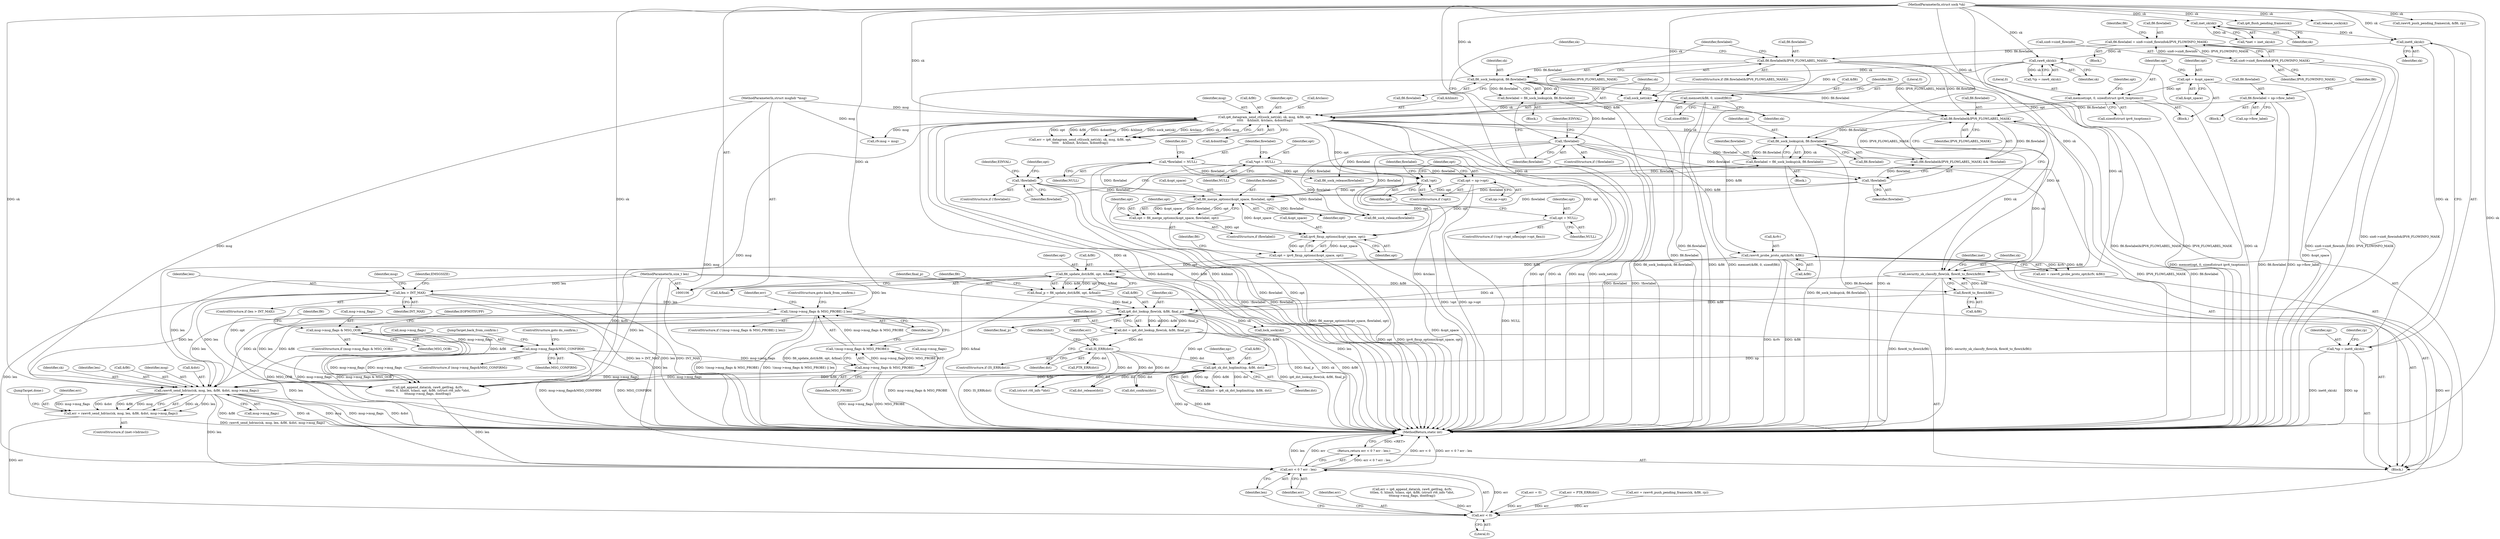 digraph "1_linux_45f6fad84cc305103b28d73482b344d7f5b76f39_13@API" {
"1000651" [label="(Call,rawv6_send_hdrinc(sk, msg, len, &fl6, &dst, msg->msg_flags))"];
"1000594" [label="(Call,ip6_dst_lookup_flow(sk, &fl6, final_p))"];
"1000578" [label="(Call,security_sk_classify_flow(sk, flowi6_to_flowi(&fl6)))"];
"1000393" [label="(Call,ip6_datagram_send_ctl(sock_net(sk), sk, msg, &fl6, opt,\n\t\t\t\t\t    &hlimit, &tclass, &dontfrag))"];
"1000394" [label="(Call,sock_net(sk))"];
"1000279" [label="(Call,fl6_sock_lookup(sk, fl6.flowlabel))"];
"1000128" [label="(Call,raw6_sk(sk))"];
"1000123" [label="(Call,inet6_sk(sk))"];
"1000118" [label="(Call,inet_sk(sk))"];
"1000107" [label="(MethodParameterIn,struct sock *sk)"];
"1000271" [label="(Call,fl6.flowlabel&IPV6_FLOWLABEL_MASK)"];
"1000261" [label="(Call,fl6.flowlabel = sin6->sin6_flowinfo&IPV6_FLOWINFO_MASK)"];
"1000265" [label="(Call,sin6->sin6_flowinfo&IPV6_FLOWINFO_MASK)"];
"1000108" [label="(MethodParameterIn,struct msghdr *msg)"];
"1000183" [label="(Call,memset(&fl6, 0, sizeof(fl6)))"];
"1000380" [label="(Call,memset(opt, 0, sizeof(struct ipv6_txoptions)))"];
"1000376" [label="(Call,opt = &opt_space)"];
"1000428" [label="(Call,fl6_sock_lookup(sk, fl6.flowlabel))"];
"1000418" [label="(Call,fl6.flowlabel&IPV6_FLOWLABEL_MASK)"];
"1000351" [label="(Call,fl6.flowlabel = np->flow_label)"];
"1000580" [label="(Call,flowi6_to_flowi(&fl6))"];
"1000541" [label="(Call,fl6_update_dst(&fl6, opt, &final))"];
"1000491" [label="(Call,rawv6_probe_proto_opt(&rfv, &fl6))"];
"1000468" [label="(Call,opt = ipv6_fixup_options(&opt_space, opt))"];
"1000470" [label="(Call,ipv6_fixup_options(&opt_space, opt))"];
"1000463" [label="(Call,fl6_merge_options(&opt_space, flowlabel, opt))"];
"1000285" [label="(Call,!flowlabel)"];
"1000277" [label="(Call,flowlabel = fl6_sock_lookup(sk, fl6.flowlabel))"];
"1000423" [label="(Call,!flowlabel)"];
"1000135" [label="(Call,*flowlabel = NULL)"];
"1000434" [label="(Call,!flowlabel)"];
"1000426" [label="(Call,flowlabel = fl6_sock_lookup(sk, fl6.flowlabel))"];
"1000454" [label="(Call,opt = np->opt)"];
"1000452" [label="(Call,!opt)"];
"1000131" [label="(Call,*opt = NULL)"];
"1000448" [label="(Call,opt = NULL)"];
"1000461" [label="(Call,opt = fl6_merge_options(&opt_space, flowlabel, opt))"];
"1000539" [label="(Call,final_p = fl6_update_dst(&fl6, opt, &final))"];
"1000168" [label="(Call,len > INT_MAX)"];
"1000109" [label="(MethodParameterIn,size_t len)"];
"1000725" [label="(Call,!(msg->msg_flags & MSG_PROBE) || len)"];
"1000726" [label="(Call,!(msg->msg_flags & MSG_PROBE))"];
"1000727" [label="(Call,msg->msg_flags & MSG_PROBE)"];
"1000638" [label="(Call,msg->msg_flags&MSG_CONFIRM)"];
"1000175" [label="(Call,msg->msg_flags & MSG_OOB)"];
"1000614" [label="(Call,ip6_sk_dst_hoplimit(np, &fl6, dst))"];
"1000121" [label="(Call,*np = inet6_sk(sk))"];
"1000600" [label="(Call,IS_ERR(dst))"];
"1000592" [label="(Call,dst = ip6_dst_lookup_flow(sk, &fl6, final_p))"];
"1000649" [label="(Call,err = rawv6_send_hdrinc(sk, msg, len, &fl6, &dst, msg->msg_flags))"];
"1000716" [label="(Call,err < 0)"];
"1000715" [label="(Call,err < 0 ? err : len)"];
"1000714" [label="(Return,return err < 0 ? err : len;)"];
"1000123" [label="(Call,inet6_sk(sk))"];
"1000167" [label="(ControlStructure,if (len > INT_MAX))"];
"1000615" [label="(Identifier,np)"];
"1000183" [label="(Call,memset(&fl6, 0, sizeof(fl6)))"];
"1000430" [label="(Call,fl6.flowlabel)"];
"1000433" [label="(ControlStructure,if (!flowlabel))"];
"1000173" [label="(Identifier,EMSGSIZE)"];
"1000179" [label="(Identifier,MSG_OOB)"];
"1000168" [label="(Call,len > INT_MAX)"];
"1000689" [label="(Call,ip6_flush_pending_frames(sk))"];
"1000169" [label="(Identifier,len)"];
"1000137" [label="(Identifier,NULL)"];
"1000467" [label="(Identifier,opt)"];
"1000653" [label="(Identifier,msg)"];
"1000599" [label="(ControlStructure,if (IS_ERR(dst)))"];
"1000717" [label="(Identifier,err)"];
"1000580" [label="(Call,flowi6_to_flowi(&fl6))"];
"1000716" [label="(Call,err < 0)"];
"1000383" [label="(Call,sizeof(struct ipv6_txoptions))"];
"1000191" [label="(Identifier,fl6)"];
"1000639" [label="(Call,msg->msg_flags)"];
"1000272" [label="(Call,fl6.flowlabel)"];
"1000140" [label="(Identifier,dst)"];
"1000594" [label="(Call,ip6_dst_lookup_flow(sk, &fl6, final_p))"];
"1000712" [label="(Call,fl6_sock_release(flowlabel))"];
"1000378" [label="(Call,&opt_space)"];
"1000187" [label="(Call,sizeof(fl6))"];
"1000110" [label="(Block,)"];
"1000666" [label="(Call,err = ip6_append_data(sk, raw6_getfrag, &rfv,\n\t\t\tlen, 0, hlimit, tclass, opt, &fl6, (struct rt6_info *)dst,\n\t\t\tmsg->msg_flags, dontfrag))"];
"1000417" [label="(Call,(fl6.flowlabel&IPV6_FLOWLABEL_MASK) && !flowlabel)"];
"1000351" [label="(Call,fl6.flowlabel = np->flow_label)"];
"1000330" [label="(Block,)"];
"1000400" [label="(Identifier,opt)"];
"1000185" [label="(Identifier,fl6)"];
"1000668" [label="(Call,ip6_append_data(sk, raw6_getfrag, &rfv,\n\t\t\tlen, 0, hlimit, tclass, opt, &fl6, (struct rt6_info *)dst,\n\t\t\tmsg->msg_flags, dontfrag))"];
"1000461" [label="(Call,opt = fl6_merge_options(&opt_space, flowlabel, opt))"];
"1000448" [label="(Call,opt = NULL)"];
"1000460" [label="(Identifier,flowlabel)"];
"1000610" [label="(Identifier,hlimit)"];
"1000657" [label="(Call,&dst)"];
"1000579" [label="(Identifier,sk)"];
"1000491" [label="(Call,rawv6_probe_proto_opt(&rfv, &fl6))"];
"1000273" [label="(Identifier,fl6)"];
"1000595" [label="(Identifier,sk)"];
"1000129" [label="(Identifier,sk)"];
"1000725" [label="(Call,!(msg->msg_flags & MSG_PROBE) || len)"];
"1000281" [label="(Call,fl6.flowlabel)"];
"1000280" [label="(Identifier,sk)"];
"1000393" [label="(Call,ip6_datagram_send_ctl(sock_net(sk), sk, msg, &fl6, opt,\n\t\t\t\t\t    &hlimit, &tclass, &dontfrag))"];
"1000395" [label="(Identifier,sk)"];
"1000275" [label="(Identifier,IPV6_FLOWLABEL_MASK)"];
"1000131" [label="(Call,*opt = NULL)"];
"1000391" [label="(Call,err = ip6_datagram_send_ctl(sock_net(sk), sk, msg, &fl6, opt,\n\t\t\t\t\t    &hlimit, &tclass, &dontfrag))"];
"1000651" [label="(Call,rawv6_send_hdrinc(sk, msg, len, &fl6, &dst, msg->msg_flags))"];
"1000276" [label="(Block,)"];
"1000649" [label="(Call,err = rawv6_send_hdrinc(sk, msg, len, &fl6, &dst, msg->msg_flags))"];
"1000706" [label="(Call,release_sock(sk))"];
"1000456" [label="(Call,np->opt)"];
"1000285" [label="(Call,!flowlabel)"];
"1000427" [label="(Identifier,flowlabel)"];
"1000175" [label="(Call,msg->msg_flags & MSG_OOB)"];
"1000581" [label="(Call,&fl6)"];
"1000732" [label="(Identifier,len)"];
"1000463" [label="(Call,fl6_merge_options(&opt_space, flowlabel, opt))"];
"1000462" [label="(Identifier,opt)"];
"1000426" [label="(Call,flowlabel = fl6_sock_lookup(sk, fl6.flowlabel))"];
"1000468" [label="(Call,opt = ipv6_fixup_options(&opt_space, opt))"];
"1000128" [label="(Call,raw6_sk(sk))"];
"1000425" [label="(Block,)"];
"1000126" [label="(Call,*rp = raw6_sk(sk))"];
"1000708" [label="(JumpTarget,done:)"];
"1000714" [label="(Return,return err < 0 ? err : len;)"];
"1000645" [label="(ControlStructure,if (inet->hdrincl))"];
"1000394" [label="(Call,sock_net(sk))"];
"1000271" [label="(Call,fl6.flowlabel&IPV6_FLOWLABEL_MASK)"];
"1000265" [label="(Call,sin6->sin6_flowinfo&IPV6_FLOWINFO_MASK)"];
"1000403" [label="(Call,&tclass)"];
"1000381" [label="(Identifier,opt)"];
"1000455" [label="(Identifier,opt)"];
"1000382" [label="(Literal,0)"];
"1000398" [label="(Call,&fl6)"];
"1000186" [label="(Literal,0)"];
"1000735" [label="(Identifier,err)"];
"1000119" [label="(Identifier,sk)"];
"1000396" [label="(Identifier,sk)"];
"1000466" [label="(Identifier,flowlabel)"];
"1000107" [label="(MethodParameterIn,struct sock *sk)"];
"1000108" [label="(MethodParameterIn,struct msghdr *msg)"];
"1000452" [label="(Call,!opt)"];
"1000450" [label="(Identifier,NULL)"];
"1000644" [label="(JumpTarget,back_from_confirm:)"];
"1000270" [label="(ControlStructure,if (fl6.flowlabel&IPV6_FLOWLABEL_MASK))"];
"1000266" [label="(Call,sin6->sin6_flowinfo)"];
"1000352" [label="(Call,fl6.flowlabel)"];
"1000261" [label="(Call,fl6.flowlabel = sin6->sin6_flowinfo&IPV6_FLOWINFO_MASK)"];
"1000664" [label="(Call,lock_sock(sk))"];
"1000541" [label="(Call,fl6_update_dst(&fl6, opt, &final))"];
"1000601" [label="(Identifier,dst)"];
"1000612" [label="(Call,hlimit = ip6_sk_dst_hoplimit(np, &fl6, dst))"];
"1000600" [label="(Call,IS_ERR(dst))"];
"1000269" [label="(Identifier,IPV6_FLOWINFO_MASK)"];
"1000451" [label="(ControlStructure,if (!opt))"];
"1000652" [label="(Identifier,sk)"];
"1000423" [label="(Call,!flowlabel)"];
"1000720" [label="(Identifier,len)"];
"1000118" [label="(Call,inet_sk(sk))"];
"1000377" [label="(Identifier,opt)"];
"1000453" [label="(Identifier,opt)"];
"1000722" [label="(Call,dst_confirm(dst))"];
"1000262" [label="(Call,fl6.flowlabel)"];
"1000596" [label="(Call,&fl6)"];
"1000476" [label="(Identifier,fl6)"];
"1000614" [label="(Call,ip6_sk_dst_hoplimit(np, &fl6, dst))"];
"1000454" [label="(Call,opt = np->opt)"];
"1000136" [label="(Identifier,flowlabel)"];
"1000132" [label="(Identifier,opt)"];
"1000539" [label="(Call,final_p = fl6_update_dst(&fl6, opt, &final))"];
"1000376" [label="(Call,opt = &opt_space)"];
"1000680" [label="(Call,(struct rt6_info *)dst)"];
"1000434" [label="(Call,!flowlabel)"];
"1000659" [label="(Call,msg->msg_flags)"];
"1000544" [label="(Identifier,opt)"];
"1000724" [label="(ControlStructure,if (!(msg->msg_flags & MSG_PROBE) || len))"];
"1000637" [label="(ControlStructure,if (msg->msg_flags&MSG_CONFIRM))"];
"1000135" [label="(Call,*flowlabel = NULL)"];
"1000412" [label="(Call,fl6_sock_release(flowlabel))"];
"1000618" [label="(Identifier,dst)"];
"1000418" [label="(Call,fl6.flowlabel&IPV6_FLOWLABEL_MASK)"];
"1000593" [label="(Identifier,dst)"];
"1000719" [label="(Identifier,err)"];
"1000734" [label="(Call,err = 0)"];
"1000109" [label="(MethodParameterIn,size_t len)"];
"1000727" [label="(Call,msg->msg_flags & MSG_PROBE)"];
"1000177" [label="(Identifier,msg)"];
"1000642" [label="(Identifier,MSG_CONFIRM)"];
"1000654" [label="(Identifier,len)"];
"1000122" [label="(Identifier,np)"];
"1000422" [label="(Identifier,IPV6_FLOWLABEL_MASK)"];
"1000479" [label="(Call,rfv.msg = msg)"];
"1000133" [label="(Identifier,NULL)"];
"1000277" [label="(Call,flowlabel = fl6_sock_lookup(sk, fl6.flowlabel))"];
"1000170" [label="(Identifier,INT_MAX)"];
"1000598" [label="(Identifier,final_p)"];
"1000449" [label="(Identifier,opt)"];
"1000738" [label="(MethodReturn,static int)"];
"1000429" [label="(Identifier,sk)"];
"1000650" [label="(Identifier,err)"];
"1000471" [label="(Call,&opt_space)"];
"1000603" [label="(Call,err = PTR_ERR(dst))"];
"1000655" [label="(Call,&fl6)"];
"1000116" [label="(Call,*inet = inet_sk(sk))"];
"1000585" [label="(Identifier,inet)"];
"1000380" [label="(Call,memset(opt, 0, sizeof(struct ipv6_txoptions)))"];
"1000592" [label="(Call,dst = ip6_dst_lookup_flow(sk, &fl6, final_p))"];
"1000361" [label="(Identifier,fl6)"];
"1000439" [label="(ControlStructure,if (!(opt->opt_nflen|opt->opt_flen)))"];
"1000401" [label="(Call,&hlimit)"];
"1000731" [label="(Identifier,MSG_PROBE)"];
"1000289" [label="(Identifier,EINVAL)"];
"1000284" [label="(ControlStructure,if (!flowlabel))"];
"1000604" [label="(Identifier,err)"];
"1000551" [label="(Identifier,fl6)"];
"1000718" [label="(Literal,0)"];
"1000492" [label="(Call,&rfv)"];
"1000375" [label="(Block,)"];
"1000470" [label="(Call,ipv6_fixup_options(&opt_space, opt))"];
"1000715" [label="(Call,err < 0 ? err : len)"];
"1000443" [label="(Identifier,opt)"];
"1000174" [label="(ControlStructure,if (msg->msg_flags & MSG_OOB))"];
"1000638" [label="(Call,msg->msg_flags&MSG_CONFIRM)"];
"1000464" [label="(Call,&opt_space)"];
"1000121" [label="(Call,*np = inet6_sk(sk))"];
"1000176" [label="(Call,msg->msg_flags)"];
"1000127" [label="(Identifier,rp)"];
"1000279" [label="(Call,fl6_sock_lookup(sk, fl6.flowlabel))"];
"1000540" [label="(Identifier,final_p)"];
"1000616" [label="(Call,&fl6)"];
"1000578" [label="(Call,security_sk_classify_flow(sk, flowi6_to_flowi(&fl6)))"];
"1000405" [label="(Call,&dontfrag)"];
"1000397" [label="(Identifier,msg)"];
"1000733" [label="(ControlStructure,goto back_from_confirm;)"];
"1000438" [label="(Identifier,EINVAL)"];
"1000726" [label="(Call,!(msg->msg_flags & MSG_PROBE))"];
"1000278" [label="(Identifier,flowlabel)"];
"1000294" [label="(Identifier,sk)"];
"1000355" [label="(Call,np->flow_label)"];
"1000545" [label="(Call,&final)"];
"1000419" [label="(Call,fl6.flowlabel)"];
"1000701" [label="(Call,rawv6_push_pending_frames(sk, &fl6, rp))"];
"1000428" [label="(Call,fl6_sock_lookup(sk, fl6.flowlabel))"];
"1000473" [label="(Identifier,opt)"];
"1000435" [label="(Identifier,flowlabel)"];
"1000605" [label="(Call,PTR_ERR(dst))"];
"1000643" [label="(ControlStructure,goto do_confirm;)"];
"1000459" [label="(ControlStructure,if (flowlabel))"];
"1000728" [label="(Call,msg->msg_flags)"];
"1000709" [label="(Call,dst_release(dst))"];
"1000542" [label="(Call,&fl6)"];
"1000286" [label="(Identifier,flowlabel)"];
"1000387" [label="(Identifier,opt)"];
"1000469" [label="(Identifier,opt)"];
"1000260" [label="(Block,)"];
"1000424" [label="(Identifier,flowlabel)"];
"1000699" [label="(Call,err = rawv6_push_pending_frames(sk, &fl6, rp))"];
"1000489" [label="(Call,err = rawv6_probe_proto_opt(&rfv, &fl6))"];
"1000182" [label="(Identifier,EOPNOTSUPP)"];
"1000494" [label="(Call,&fl6)"];
"1000124" [label="(Identifier,sk)"];
"1000184" [label="(Call,&fl6)"];
"1000651" -> "1000649"  [label="AST: "];
"1000651" -> "1000659"  [label="CFG: "];
"1000652" -> "1000651"  [label="AST: "];
"1000653" -> "1000651"  [label="AST: "];
"1000654" -> "1000651"  [label="AST: "];
"1000655" -> "1000651"  [label="AST: "];
"1000657" -> "1000651"  [label="AST: "];
"1000659" -> "1000651"  [label="AST: "];
"1000649" -> "1000651"  [label="CFG: "];
"1000651" -> "1000738"  [label="DDG: &fl6"];
"1000651" -> "1000738"  [label="DDG: sk"];
"1000651" -> "1000738"  [label="DDG: msg"];
"1000651" -> "1000738"  [label="DDG: msg->msg_flags"];
"1000651" -> "1000738"  [label="DDG: &dst"];
"1000651" -> "1000649"  [label="DDG: sk"];
"1000651" -> "1000649"  [label="DDG: len"];
"1000651" -> "1000649"  [label="DDG: msg->msg_flags"];
"1000651" -> "1000649"  [label="DDG: &dst"];
"1000651" -> "1000649"  [label="DDG: &fl6"];
"1000651" -> "1000649"  [label="DDG: msg"];
"1000594" -> "1000651"  [label="DDG: sk"];
"1000594" -> "1000651"  [label="DDG: &fl6"];
"1000107" -> "1000651"  [label="DDG: sk"];
"1000108" -> "1000651"  [label="DDG: msg"];
"1000393" -> "1000651"  [label="DDG: msg"];
"1000168" -> "1000651"  [label="DDG: len"];
"1000725" -> "1000651"  [label="DDG: len"];
"1000109" -> "1000651"  [label="DDG: len"];
"1000614" -> "1000651"  [label="DDG: &fl6"];
"1000638" -> "1000651"  [label="DDG: msg->msg_flags"];
"1000727" -> "1000651"  [label="DDG: msg->msg_flags"];
"1000651" -> "1000715"  [label="DDG: len"];
"1000594" -> "1000592"  [label="AST: "];
"1000594" -> "1000598"  [label="CFG: "];
"1000595" -> "1000594"  [label="AST: "];
"1000596" -> "1000594"  [label="AST: "];
"1000598" -> "1000594"  [label="AST: "];
"1000592" -> "1000594"  [label="CFG: "];
"1000594" -> "1000738"  [label="DDG: final_p"];
"1000594" -> "1000738"  [label="DDG: sk"];
"1000594" -> "1000738"  [label="DDG: &fl6"];
"1000594" -> "1000592"  [label="DDG: sk"];
"1000594" -> "1000592"  [label="DDG: &fl6"];
"1000594" -> "1000592"  [label="DDG: final_p"];
"1000578" -> "1000594"  [label="DDG: sk"];
"1000107" -> "1000594"  [label="DDG: sk"];
"1000580" -> "1000594"  [label="DDG: &fl6"];
"1000539" -> "1000594"  [label="DDG: final_p"];
"1000594" -> "1000614"  [label="DDG: &fl6"];
"1000594" -> "1000664"  [label="DDG: sk"];
"1000594" -> "1000668"  [label="DDG: &fl6"];
"1000578" -> "1000110"  [label="AST: "];
"1000578" -> "1000580"  [label="CFG: "];
"1000579" -> "1000578"  [label="AST: "];
"1000580" -> "1000578"  [label="AST: "];
"1000585" -> "1000578"  [label="CFG: "];
"1000578" -> "1000738"  [label="DDG: flowi6_to_flowi(&fl6)"];
"1000578" -> "1000738"  [label="DDG: security_sk_classify_flow(sk, flowi6_to_flowi(&fl6))"];
"1000393" -> "1000578"  [label="DDG: sk"];
"1000279" -> "1000578"  [label="DDG: sk"];
"1000128" -> "1000578"  [label="DDG: sk"];
"1000428" -> "1000578"  [label="DDG: sk"];
"1000107" -> "1000578"  [label="DDG: sk"];
"1000580" -> "1000578"  [label="DDG: &fl6"];
"1000393" -> "1000391"  [label="AST: "];
"1000393" -> "1000405"  [label="CFG: "];
"1000394" -> "1000393"  [label="AST: "];
"1000396" -> "1000393"  [label="AST: "];
"1000397" -> "1000393"  [label="AST: "];
"1000398" -> "1000393"  [label="AST: "];
"1000400" -> "1000393"  [label="AST: "];
"1000401" -> "1000393"  [label="AST: "];
"1000403" -> "1000393"  [label="AST: "];
"1000405" -> "1000393"  [label="AST: "];
"1000391" -> "1000393"  [label="CFG: "];
"1000393" -> "1000738"  [label="DDG: sk"];
"1000393" -> "1000738"  [label="DDG: msg"];
"1000393" -> "1000738"  [label="DDG: sock_net(sk)"];
"1000393" -> "1000738"  [label="DDG: &dontfrag"];
"1000393" -> "1000738"  [label="DDG: &fl6"];
"1000393" -> "1000738"  [label="DDG: &hlimit"];
"1000393" -> "1000738"  [label="DDG: &tclass"];
"1000393" -> "1000738"  [label="DDG: opt"];
"1000393" -> "1000391"  [label="DDG: opt"];
"1000393" -> "1000391"  [label="DDG: &fl6"];
"1000393" -> "1000391"  [label="DDG: &dontfrag"];
"1000393" -> "1000391"  [label="DDG: &hlimit"];
"1000393" -> "1000391"  [label="DDG: sock_net(sk)"];
"1000393" -> "1000391"  [label="DDG: &tclass"];
"1000393" -> "1000391"  [label="DDG: sk"];
"1000393" -> "1000391"  [label="DDG: msg"];
"1000394" -> "1000393"  [label="DDG: sk"];
"1000107" -> "1000393"  [label="DDG: sk"];
"1000108" -> "1000393"  [label="DDG: msg"];
"1000183" -> "1000393"  [label="DDG: &fl6"];
"1000380" -> "1000393"  [label="DDG: opt"];
"1000393" -> "1000428"  [label="DDG: sk"];
"1000393" -> "1000452"  [label="DDG: opt"];
"1000393" -> "1000479"  [label="DDG: msg"];
"1000393" -> "1000491"  [label="DDG: &fl6"];
"1000394" -> "1000395"  [label="CFG: "];
"1000395" -> "1000394"  [label="AST: "];
"1000396" -> "1000394"  [label="CFG: "];
"1000279" -> "1000394"  [label="DDG: sk"];
"1000128" -> "1000394"  [label="DDG: sk"];
"1000107" -> "1000394"  [label="DDG: sk"];
"1000279" -> "1000277"  [label="AST: "];
"1000279" -> "1000281"  [label="CFG: "];
"1000280" -> "1000279"  [label="AST: "];
"1000281" -> "1000279"  [label="AST: "];
"1000277" -> "1000279"  [label="CFG: "];
"1000279" -> "1000738"  [label="DDG: sk"];
"1000279" -> "1000738"  [label="DDG: fl6.flowlabel"];
"1000279" -> "1000277"  [label="DDG: sk"];
"1000279" -> "1000277"  [label="DDG: fl6.flowlabel"];
"1000128" -> "1000279"  [label="DDG: sk"];
"1000107" -> "1000279"  [label="DDG: sk"];
"1000271" -> "1000279"  [label="DDG: fl6.flowlabel"];
"1000279" -> "1000418"  [label="DDG: fl6.flowlabel"];
"1000128" -> "1000126"  [label="AST: "];
"1000128" -> "1000129"  [label="CFG: "];
"1000129" -> "1000128"  [label="AST: "];
"1000126" -> "1000128"  [label="CFG: "];
"1000128" -> "1000738"  [label="DDG: sk"];
"1000128" -> "1000126"  [label="DDG: sk"];
"1000123" -> "1000128"  [label="DDG: sk"];
"1000107" -> "1000128"  [label="DDG: sk"];
"1000123" -> "1000121"  [label="AST: "];
"1000123" -> "1000124"  [label="CFG: "];
"1000124" -> "1000123"  [label="AST: "];
"1000121" -> "1000123"  [label="CFG: "];
"1000123" -> "1000121"  [label="DDG: sk"];
"1000118" -> "1000123"  [label="DDG: sk"];
"1000107" -> "1000123"  [label="DDG: sk"];
"1000118" -> "1000116"  [label="AST: "];
"1000118" -> "1000119"  [label="CFG: "];
"1000119" -> "1000118"  [label="AST: "];
"1000116" -> "1000118"  [label="CFG: "];
"1000118" -> "1000116"  [label="DDG: sk"];
"1000107" -> "1000118"  [label="DDG: sk"];
"1000107" -> "1000106"  [label="AST: "];
"1000107" -> "1000738"  [label="DDG: sk"];
"1000107" -> "1000428"  [label="DDG: sk"];
"1000107" -> "1000664"  [label="DDG: sk"];
"1000107" -> "1000668"  [label="DDG: sk"];
"1000107" -> "1000689"  [label="DDG: sk"];
"1000107" -> "1000701"  [label="DDG: sk"];
"1000107" -> "1000706"  [label="DDG: sk"];
"1000271" -> "1000270"  [label="AST: "];
"1000271" -> "1000275"  [label="CFG: "];
"1000272" -> "1000271"  [label="AST: "];
"1000275" -> "1000271"  [label="AST: "];
"1000278" -> "1000271"  [label="CFG: "];
"1000294" -> "1000271"  [label="CFG: "];
"1000271" -> "1000738"  [label="DDG: IPV6_FLOWLABEL_MASK"];
"1000271" -> "1000738"  [label="DDG: fl6.flowlabel"];
"1000271" -> "1000738"  [label="DDG: fl6.flowlabel&IPV6_FLOWLABEL_MASK"];
"1000261" -> "1000271"  [label="DDG: fl6.flowlabel"];
"1000271" -> "1000418"  [label="DDG: fl6.flowlabel"];
"1000271" -> "1000418"  [label="DDG: IPV6_FLOWLABEL_MASK"];
"1000261" -> "1000260"  [label="AST: "];
"1000261" -> "1000265"  [label="CFG: "];
"1000262" -> "1000261"  [label="AST: "];
"1000265" -> "1000261"  [label="AST: "];
"1000273" -> "1000261"  [label="CFG: "];
"1000261" -> "1000738"  [label="DDG: sin6->sin6_flowinfo&IPV6_FLOWINFO_MASK"];
"1000265" -> "1000261"  [label="DDG: sin6->sin6_flowinfo"];
"1000265" -> "1000261"  [label="DDG: IPV6_FLOWINFO_MASK"];
"1000265" -> "1000269"  [label="CFG: "];
"1000266" -> "1000265"  [label="AST: "];
"1000269" -> "1000265"  [label="AST: "];
"1000265" -> "1000738"  [label="DDG: IPV6_FLOWINFO_MASK"];
"1000265" -> "1000738"  [label="DDG: sin6->sin6_flowinfo"];
"1000108" -> "1000106"  [label="AST: "];
"1000108" -> "1000738"  [label="DDG: msg"];
"1000108" -> "1000479"  [label="DDG: msg"];
"1000183" -> "1000110"  [label="AST: "];
"1000183" -> "1000187"  [label="CFG: "];
"1000184" -> "1000183"  [label="AST: "];
"1000186" -> "1000183"  [label="AST: "];
"1000187" -> "1000183"  [label="AST: "];
"1000191" -> "1000183"  [label="CFG: "];
"1000183" -> "1000738"  [label="DDG: &fl6"];
"1000183" -> "1000738"  [label="DDG: memset(&fl6, 0, sizeof(fl6))"];
"1000183" -> "1000491"  [label="DDG: &fl6"];
"1000380" -> "1000375"  [label="AST: "];
"1000380" -> "1000383"  [label="CFG: "];
"1000381" -> "1000380"  [label="AST: "];
"1000382" -> "1000380"  [label="AST: "];
"1000383" -> "1000380"  [label="AST: "];
"1000387" -> "1000380"  [label="CFG: "];
"1000380" -> "1000738"  [label="DDG: memset(opt, 0, sizeof(struct ipv6_txoptions))"];
"1000376" -> "1000380"  [label="DDG: opt"];
"1000376" -> "1000375"  [label="AST: "];
"1000376" -> "1000378"  [label="CFG: "];
"1000377" -> "1000376"  [label="AST: "];
"1000378" -> "1000376"  [label="AST: "];
"1000381" -> "1000376"  [label="CFG: "];
"1000376" -> "1000738"  [label="DDG: &opt_space"];
"1000428" -> "1000426"  [label="AST: "];
"1000428" -> "1000430"  [label="CFG: "];
"1000429" -> "1000428"  [label="AST: "];
"1000430" -> "1000428"  [label="AST: "];
"1000426" -> "1000428"  [label="CFG: "];
"1000428" -> "1000738"  [label="DDG: fl6.flowlabel"];
"1000428" -> "1000738"  [label="DDG: sk"];
"1000428" -> "1000426"  [label="DDG: sk"];
"1000428" -> "1000426"  [label="DDG: fl6.flowlabel"];
"1000418" -> "1000428"  [label="DDG: fl6.flowlabel"];
"1000418" -> "1000417"  [label="AST: "];
"1000418" -> "1000422"  [label="CFG: "];
"1000419" -> "1000418"  [label="AST: "];
"1000422" -> "1000418"  [label="AST: "];
"1000424" -> "1000418"  [label="CFG: "];
"1000417" -> "1000418"  [label="CFG: "];
"1000418" -> "1000738"  [label="DDG: IPV6_FLOWLABEL_MASK"];
"1000418" -> "1000738"  [label="DDG: fl6.flowlabel"];
"1000418" -> "1000417"  [label="DDG: fl6.flowlabel"];
"1000418" -> "1000417"  [label="DDG: IPV6_FLOWLABEL_MASK"];
"1000351" -> "1000418"  [label="DDG: fl6.flowlabel"];
"1000351" -> "1000330"  [label="AST: "];
"1000351" -> "1000355"  [label="CFG: "];
"1000352" -> "1000351"  [label="AST: "];
"1000355" -> "1000351"  [label="AST: "];
"1000361" -> "1000351"  [label="CFG: "];
"1000351" -> "1000738"  [label="DDG: fl6.flowlabel"];
"1000351" -> "1000738"  [label="DDG: np->flow_label"];
"1000580" -> "1000581"  [label="CFG: "];
"1000581" -> "1000580"  [label="AST: "];
"1000541" -> "1000580"  [label="DDG: &fl6"];
"1000541" -> "1000539"  [label="AST: "];
"1000541" -> "1000545"  [label="CFG: "];
"1000542" -> "1000541"  [label="AST: "];
"1000544" -> "1000541"  [label="AST: "];
"1000545" -> "1000541"  [label="AST: "];
"1000539" -> "1000541"  [label="CFG: "];
"1000541" -> "1000738"  [label="DDG: &final"];
"1000541" -> "1000738"  [label="DDG: opt"];
"1000541" -> "1000539"  [label="DDG: &fl6"];
"1000541" -> "1000539"  [label="DDG: opt"];
"1000541" -> "1000539"  [label="DDG: &final"];
"1000491" -> "1000541"  [label="DDG: &fl6"];
"1000468" -> "1000541"  [label="DDG: opt"];
"1000541" -> "1000668"  [label="DDG: opt"];
"1000491" -> "1000489"  [label="AST: "];
"1000491" -> "1000494"  [label="CFG: "];
"1000492" -> "1000491"  [label="AST: "];
"1000494" -> "1000491"  [label="AST: "];
"1000489" -> "1000491"  [label="CFG: "];
"1000491" -> "1000738"  [label="DDG: &fl6"];
"1000491" -> "1000738"  [label="DDG: &rfv"];
"1000491" -> "1000489"  [label="DDG: &rfv"];
"1000491" -> "1000489"  [label="DDG: &fl6"];
"1000491" -> "1000668"  [label="DDG: &rfv"];
"1000468" -> "1000110"  [label="AST: "];
"1000468" -> "1000470"  [label="CFG: "];
"1000469" -> "1000468"  [label="AST: "];
"1000470" -> "1000468"  [label="AST: "];
"1000476" -> "1000468"  [label="CFG: "];
"1000468" -> "1000738"  [label="DDG: opt"];
"1000468" -> "1000738"  [label="DDG: ipv6_fixup_options(&opt_space, opt)"];
"1000470" -> "1000468"  [label="DDG: &opt_space"];
"1000470" -> "1000468"  [label="DDG: opt"];
"1000470" -> "1000473"  [label="CFG: "];
"1000471" -> "1000470"  [label="AST: "];
"1000473" -> "1000470"  [label="AST: "];
"1000470" -> "1000738"  [label="DDG: &opt_space"];
"1000463" -> "1000470"  [label="DDG: &opt_space"];
"1000454" -> "1000470"  [label="DDG: opt"];
"1000452" -> "1000470"  [label="DDG: opt"];
"1000461" -> "1000470"  [label="DDG: opt"];
"1000463" -> "1000461"  [label="AST: "];
"1000463" -> "1000467"  [label="CFG: "];
"1000464" -> "1000463"  [label="AST: "];
"1000466" -> "1000463"  [label="AST: "];
"1000467" -> "1000463"  [label="AST: "];
"1000461" -> "1000463"  [label="CFG: "];
"1000463" -> "1000461"  [label="DDG: &opt_space"];
"1000463" -> "1000461"  [label="DDG: flowlabel"];
"1000463" -> "1000461"  [label="DDG: opt"];
"1000285" -> "1000463"  [label="DDG: flowlabel"];
"1000423" -> "1000463"  [label="DDG: flowlabel"];
"1000434" -> "1000463"  [label="DDG: flowlabel"];
"1000135" -> "1000463"  [label="DDG: flowlabel"];
"1000454" -> "1000463"  [label="DDG: opt"];
"1000452" -> "1000463"  [label="DDG: opt"];
"1000463" -> "1000712"  [label="DDG: flowlabel"];
"1000285" -> "1000284"  [label="AST: "];
"1000285" -> "1000286"  [label="CFG: "];
"1000286" -> "1000285"  [label="AST: "];
"1000289" -> "1000285"  [label="CFG: "];
"1000294" -> "1000285"  [label="CFG: "];
"1000285" -> "1000738"  [label="DDG: flowlabel"];
"1000285" -> "1000738"  [label="DDG: !flowlabel"];
"1000277" -> "1000285"  [label="DDG: flowlabel"];
"1000285" -> "1000412"  [label="DDG: flowlabel"];
"1000285" -> "1000417"  [label="DDG: !flowlabel"];
"1000285" -> "1000423"  [label="DDG: flowlabel"];
"1000285" -> "1000712"  [label="DDG: flowlabel"];
"1000277" -> "1000276"  [label="AST: "];
"1000278" -> "1000277"  [label="AST: "];
"1000286" -> "1000277"  [label="CFG: "];
"1000277" -> "1000738"  [label="DDG: fl6_sock_lookup(sk, fl6.flowlabel)"];
"1000423" -> "1000417"  [label="AST: "];
"1000423" -> "1000424"  [label="CFG: "];
"1000424" -> "1000423"  [label="AST: "];
"1000417" -> "1000423"  [label="CFG: "];
"1000423" -> "1000417"  [label="DDG: flowlabel"];
"1000135" -> "1000423"  [label="DDG: flowlabel"];
"1000423" -> "1000712"  [label="DDG: flowlabel"];
"1000135" -> "1000110"  [label="AST: "];
"1000135" -> "1000137"  [label="CFG: "];
"1000136" -> "1000135"  [label="AST: "];
"1000137" -> "1000135"  [label="AST: "];
"1000140" -> "1000135"  [label="CFG: "];
"1000135" -> "1000738"  [label="DDG: flowlabel"];
"1000135" -> "1000412"  [label="DDG: flowlabel"];
"1000135" -> "1000712"  [label="DDG: flowlabel"];
"1000434" -> "1000433"  [label="AST: "];
"1000434" -> "1000435"  [label="CFG: "];
"1000435" -> "1000434"  [label="AST: "];
"1000438" -> "1000434"  [label="CFG: "];
"1000443" -> "1000434"  [label="CFG: "];
"1000434" -> "1000738"  [label="DDG: !flowlabel"];
"1000434" -> "1000738"  [label="DDG: flowlabel"];
"1000426" -> "1000434"  [label="DDG: flowlabel"];
"1000434" -> "1000712"  [label="DDG: flowlabel"];
"1000426" -> "1000425"  [label="AST: "];
"1000427" -> "1000426"  [label="AST: "];
"1000435" -> "1000426"  [label="CFG: "];
"1000426" -> "1000738"  [label="DDG: fl6_sock_lookup(sk, fl6.flowlabel)"];
"1000454" -> "1000451"  [label="AST: "];
"1000454" -> "1000456"  [label="CFG: "];
"1000455" -> "1000454"  [label="AST: "];
"1000456" -> "1000454"  [label="AST: "];
"1000460" -> "1000454"  [label="CFG: "];
"1000454" -> "1000738"  [label="DDG: np->opt"];
"1000452" -> "1000451"  [label="AST: "];
"1000452" -> "1000453"  [label="CFG: "];
"1000453" -> "1000452"  [label="AST: "];
"1000455" -> "1000452"  [label="CFG: "];
"1000460" -> "1000452"  [label="CFG: "];
"1000452" -> "1000738"  [label="DDG: !opt"];
"1000131" -> "1000452"  [label="DDG: opt"];
"1000448" -> "1000452"  [label="DDG: opt"];
"1000131" -> "1000110"  [label="AST: "];
"1000131" -> "1000133"  [label="CFG: "];
"1000132" -> "1000131"  [label="AST: "];
"1000133" -> "1000131"  [label="AST: "];
"1000136" -> "1000131"  [label="CFG: "];
"1000131" -> "1000738"  [label="DDG: opt"];
"1000448" -> "1000439"  [label="AST: "];
"1000448" -> "1000450"  [label="CFG: "];
"1000449" -> "1000448"  [label="AST: "];
"1000450" -> "1000448"  [label="AST: "];
"1000453" -> "1000448"  [label="CFG: "];
"1000448" -> "1000738"  [label="DDG: NULL"];
"1000461" -> "1000459"  [label="AST: "];
"1000462" -> "1000461"  [label="AST: "];
"1000469" -> "1000461"  [label="CFG: "];
"1000461" -> "1000738"  [label="DDG: fl6_merge_options(&opt_space, flowlabel, opt)"];
"1000539" -> "1000110"  [label="AST: "];
"1000540" -> "1000539"  [label="AST: "];
"1000551" -> "1000539"  [label="CFG: "];
"1000539" -> "1000738"  [label="DDG: fl6_update_dst(&fl6, opt, &final)"];
"1000168" -> "1000167"  [label="AST: "];
"1000168" -> "1000170"  [label="CFG: "];
"1000169" -> "1000168"  [label="AST: "];
"1000170" -> "1000168"  [label="AST: "];
"1000173" -> "1000168"  [label="CFG: "];
"1000177" -> "1000168"  [label="CFG: "];
"1000168" -> "1000738"  [label="DDG: len > INT_MAX"];
"1000168" -> "1000738"  [label="DDG: len"];
"1000168" -> "1000738"  [label="DDG: INT_MAX"];
"1000109" -> "1000168"  [label="DDG: len"];
"1000168" -> "1000668"  [label="DDG: len"];
"1000168" -> "1000715"  [label="DDG: len"];
"1000168" -> "1000725"  [label="DDG: len"];
"1000109" -> "1000106"  [label="AST: "];
"1000109" -> "1000738"  [label="DDG: len"];
"1000109" -> "1000668"  [label="DDG: len"];
"1000109" -> "1000715"  [label="DDG: len"];
"1000109" -> "1000725"  [label="DDG: len"];
"1000725" -> "1000724"  [label="AST: "];
"1000725" -> "1000726"  [label="CFG: "];
"1000725" -> "1000732"  [label="CFG: "];
"1000726" -> "1000725"  [label="AST: "];
"1000732" -> "1000725"  [label="AST: "];
"1000733" -> "1000725"  [label="CFG: "];
"1000735" -> "1000725"  [label="CFG: "];
"1000725" -> "1000738"  [label="DDG: !(msg->msg_flags & MSG_PROBE) || len"];
"1000725" -> "1000738"  [label="DDG: !(msg->msg_flags & MSG_PROBE)"];
"1000725" -> "1000668"  [label="DDG: len"];
"1000725" -> "1000715"  [label="DDG: len"];
"1000726" -> "1000725"  [label="DDG: msg->msg_flags & MSG_PROBE"];
"1000726" -> "1000727"  [label="CFG: "];
"1000727" -> "1000726"  [label="AST: "];
"1000732" -> "1000726"  [label="CFG: "];
"1000726" -> "1000738"  [label="DDG: msg->msg_flags & MSG_PROBE"];
"1000727" -> "1000726"  [label="DDG: msg->msg_flags"];
"1000727" -> "1000726"  [label="DDG: MSG_PROBE"];
"1000727" -> "1000731"  [label="CFG: "];
"1000728" -> "1000727"  [label="AST: "];
"1000731" -> "1000727"  [label="AST: "];
"1000727" -> "1000738"  [label="DDG: MSG_PROBE"];
"1000727" -> "1000738"  [label="DDG: msg->msg_flags"];
"1000727" -> "1000668"  [label="DDG: msg->msg_flags"];
"1000638" -> "1000727"  [label="DDG: msg->msg_flags"];
"1000638" -> "1000637"  [label="AST: "];
"1000638" -> "1000642"  [label="CFG: "];
"1000639" -> "1000638"  [label="AST: "];
"1000642" -> "1000638"  [label="AST: "];
"1000643" -> "1000638"  [label="CFG: "];
"1000644" -> "1000638"  [label="CFG: "];
"1000638" -> "1000738"  [label="DDG: msg->msg_flags&MSG_CONFIRM"];
"1000638" -> "1000738"  [label="DDG: MSG_CONFIRM"];
"1000175" -> "1000638"  [label="DDG: msg->msg_flags"];
"1000638" -> "1000668"  [label="DDG: msg->msg_flags"];
"1000175" -> "1000174"  [label="AST: "];
"1000175" -> "1000179"  [label="CFG: "];
"1000176" -> "1000175"  [label="AST: "];
"1000179" -> "1000175"  [label="AST: "];
"1000182" -> "1000175"  [label="CFG: "];
"1000185" -> "1000175"  [label="CFG: "];
"1000175" -> "1000738"  [label="DDG: MSG_OOB"];
"1000175" -> "1000738"  [label="DDG: msg->msg_flags"];
"1000175" -> "1000738"  [label="DDG: msg->msg_flags & MSG_OOB"];
"1000614" -> "1000612"  [label="AST: "];
"1000614" -> "1000618"  [label="CFG: "];
"1000615" -> "1000614"  [label="AST: "];
"1000616" -> "1000614"  [label="AST: "];
"1000618" -> "1000614"  [label="AST: "];
"1000612" -> "1000614"  [label="CFG: "];
"1000614" -> "1000738"  [label="DDG: &fl6"];
"1000614" -> "1000738"  [label="DDG: np"];
"1000614" -> "1000612"  [label="DDG: np"];
"1000614" -> "1000612"  [label="DDG: &fl6"];
"1000614" -> "1000612"  [label="DDG: dst"];
"1000121" -> "1000614"  [label="DDG: np"];
"1000600" -> "1000614"  [label="DDG: dst"];
"1000614" -> "1000668"  [label="DDG: &fl6"];
"1000614" -> "1000680"  [label="DDG: dst"];
"1000614" -> "1000709"  [label="DDG: dst"];
"1000614" -> "1000722"  [label="DDG: dst"];
"1000121" -> "1000110"  [label="AST: "];
"1000122" -> "1000121"  [label="AST: "];
"1000127" -> "1000121"  [label="CFG: "];
"1000121" -> "1000738"  [label="DDG: inet6_sk(sk)"];
"1000121" -> "1000738"  [label="DDG: np"];
"1000600" -> "1000599"  [label="AST: "];
"1000600" -> "1000601"  [label="CFG: "];
"1000601" -> "1000600"  [label="AST: "];
"1000604" -> "1000600"  [label="CFG: "];
"1000610" -> "1000600"  [label="CFG: "];
"1000600" -> "1000738"  [label="DDG: IS_ERR(dst)"];
"1000592" -> "1000600"  [label="DDG: dst"];
"1000600" -> "1000605"  [label="DDG: dst"];
"1000600" -> "1000680"  [label="DDG: dst"];
"1000600" -> "1000709"  [label="DDG: dst"];
"1000600" -> "1000722"  [label="DDG: dst"];
"1000592" -> "1000110"  [label="AST: "];
"1000593" -> "1000592"  [label="AST: "];
"1000601" -> "1000592"  [label="CFG: "];
"1000592" -> "1000738"  [label="DDG: ip6_dst_lookup_flow(sk, &fl6, final_p)"];
"1000649" -> "1000645"  [label="AST: "];
"1000650" -> "1000649"  [label="AST: "];
"1000708" -> "1000649"  [label="CFG: "];
"1000649" -> "1000738"  [label="DDG: rawv6_send_hdrinc(sk, msg, len, &fl6, &dst, msg->msg_flags)"];
"1000649" -> "1000716"  [label="DDG: err"];
"1000716" -> "1000715"  [label="AST: "];
"1000716" -> "1000718"  [label="CFG: "];
"1000717" -> "1000716"  [label="AST: "];
"1000718" -> "1000716"  [label="AST: "];
"1000719" -> "1000716"  [label="CFG: "];
"1000720" -> "1000716"  [label="CFG: "];
"1000716" -> "1000715"  [label="DDG: err"];
"1000734" -> "1000716"  [label="DDG: err"];
"1000603" -> "1000716"  [label="DDG: err"];
"1000489" -> "1000716"  [label="DDG: err"];
"1000666" -> "1000716"  [label="DDG: err"];
"1000699" -> "1000716"  [label="DDG: err"];
"1000715" -> "1000714"  [label="AST: "];
"1000715" -> "1000719"  [label="CFG: "];
"1000715" -> "1000720"  [label="CFG: "];
"1000719" -> "1000715"  [label="AST: "];
"1000720" -> "1000715"  [label="AST: "];
"1000714" -> "1000715"  [label="CFG: "];
"1000715" -> "1000738"  [label="DDG: err < 0"];
"1000715" -> "1000738"  [label="DDG: err < 0 ? err : len"];
"1000715" -> "1000738"  [label="DDG: len"];
"1000715" -> "1000738"  [label="DDG: err"];
"1000715" -> "1000714"  [label="DDG: err < 0 ? err : len"];
"1000668" -> "1000715"  [label="DDG: len"];
"1000714" -> "1000110"  [label="AST: "];
"1000738" -> "1000714"  [label="CFG: "];
"1000714" -> "1000738"  [label="DDG: <RET>"];
}
